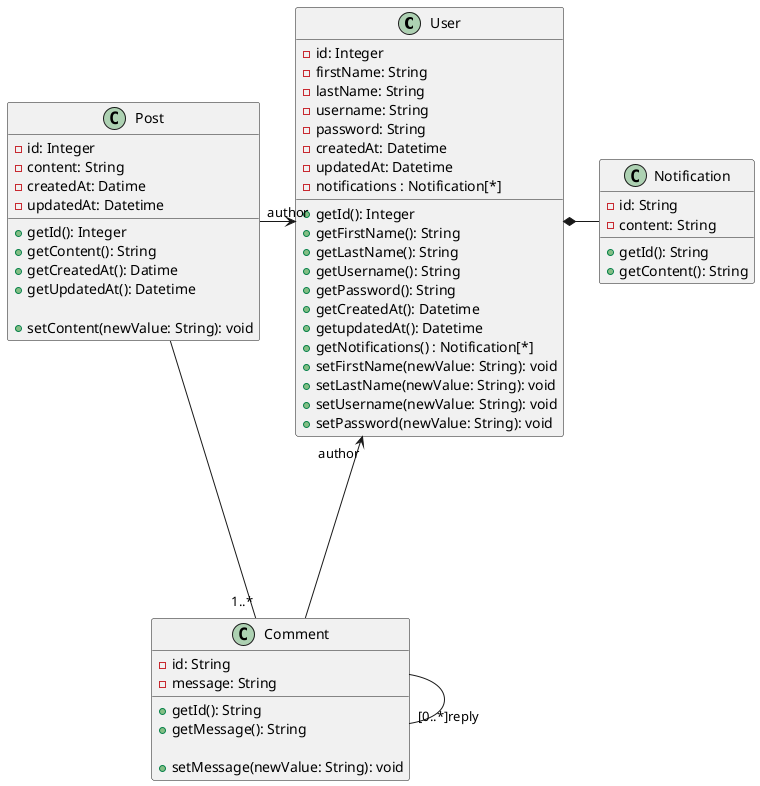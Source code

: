 @startuml
class User {
    - id: Integer
    - firstName: String
    - lastName: String
    - username: String
    - password: String
    - createdAt: Datetime
    - updatedAt: Datetime
    - notifications : Notification[*]

    + getId(): Integer
    + getFirstName(): String
    + getLastName(): String
    + getUsername(): String
    + getPassword(): String
    + getCreatedAt(): Datetime
    + getupdatedAt(): Datetime
    + getNotifications() : Notification[*]
    + setFirstName(newValue: String): void
    + setLastName(newValue: String): void
    + setUsername(newValue: String): void
    + setPassword(newValue: String): void

}

class Post {
    - id: Integer
    - content: String
    - createdAt: Datime
    - updatedAt: Datetime

    + getId(): Integer
    + getContent(): String
    + getCreatedAt(): Datime
    + getUpdatedAt(): Datetime

    + setContent(newValue: String): void
}

class Comment {
    - id: String
    - message: String

    + getId(): String
    + getMessage(): String

    + setMessage(newValue: String): void
}

class Notification {
    - id: String
    - content: String

    + getId(): String
    + getContent(): String
}

User "author"<-l-  Post
User "author"<--  Comment
Comment "1..*"---- Post
Comment -- "[0..*]reply" Comment

User *-r- Notification
@enduml